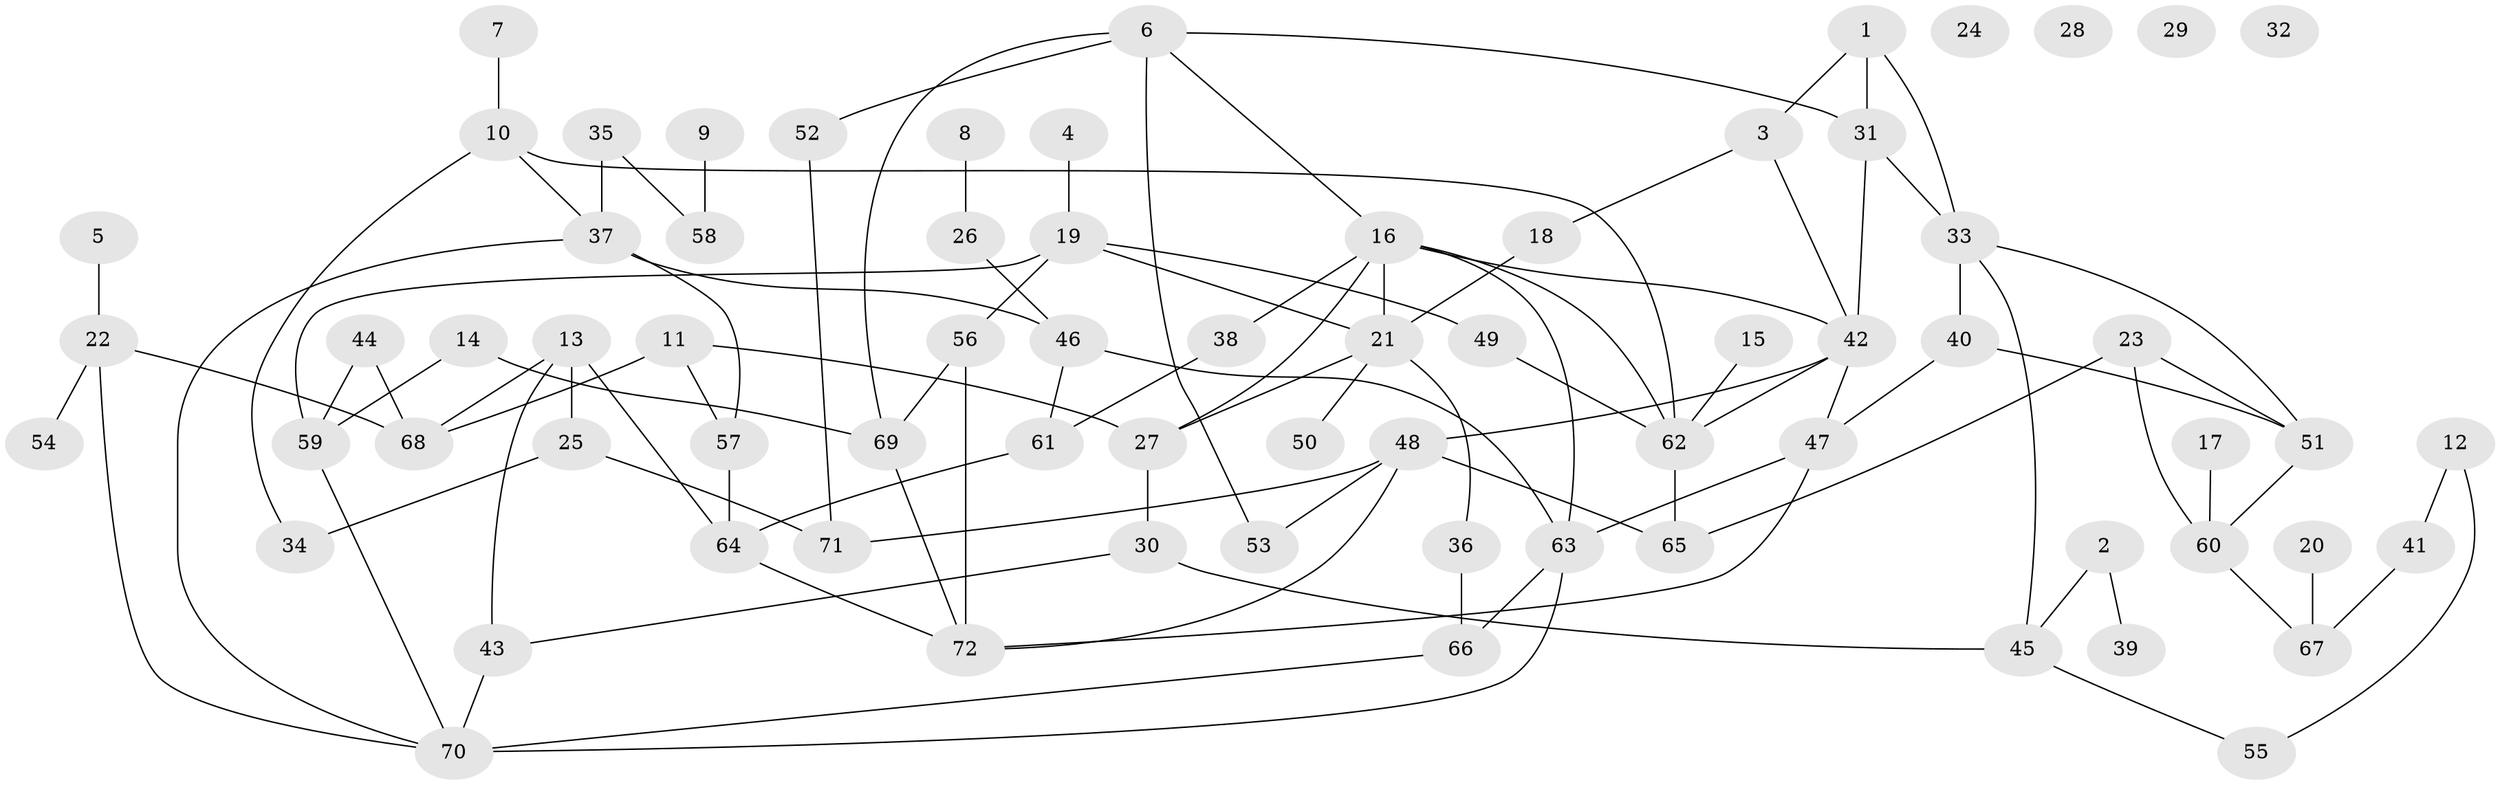 // coarse degree distribution, {4: 0.20833333333333334, 2: 0.16666666666666666, 3: 0.14583333333333334, 1: 0.16666666666666666, 7: 0.0625, 5: 0.125, 9: 0.041666666666666664, 0: 0.08333333333333333}
// Generated by graph-tools (version 1.1) at 2025/23/03/03/25 07:23:27]
// undirected, 72 vertices, 105 edges
graph export_dot {
graph [start="1"]
  node [color=gray90,style=filled];
  1;
  2;
  3;
  4;
  5;
  6;
  7;
  8;
  9;
  10;
  11;
  12;
  13;
  14;
  15;
  16;
  17;
  18;
  19;
  20;
  21;
  22;
  23;
  24;
  25;
  26;
  27;
  28;
  29;
  30;
  31;
  32;
  33;
  34;
  35;
  36;
  37;
  38;
  39;
  40;
  41;
  42;
  43;
  44;
  45;
  46;
  47;
  48;
  49;
  50;
  51;
  52;
  53;
  54;
  55;
  56;
  57;
  58;
  59;
  60;
  61;
  62;
  63;
  64;
  65;
  66;
  67;
  68;
  69;
  70;
  71;
  72;
  1 -- 3;
  1 -- 31;
  1 -- 33;
  2 -- 39;
  2 -- 45;
  3 -- 18;
  3 -- 42;
  4 -- 19;
  5 -- 22;
  6 -- 16;
  6 -- 31;
  6 -- 52;
  6 -- 53;
  6 -- 69;
  7 -- 10;
  8 -- 26;
  9 -- 58;
  10 -- 34;
  10 -- 37;
  10 -- 62;
  11 -- 27;
  11 -- 57;
  11 -- 68;
  12 -- 41;
  12 -- 55;
  13 -- 25;
  13 -- 43;
  13 -- 64;
  13 -- 68;
  14 -- 59;
  14 -- 69;
  15 -- 62;
  16 -- 21;
  16 -- 27;
  16 -- 38;
  16 -- 42;
  16 -- 62;
  16 -- 63;
  17 -- 60;
  18 -- 21;
  19 -- 21;
  19 -- 49;
  19 -- 56;
  19 -- 59;
  20 -- 67;
  21 -- 27;
  21 -- 36;
  21 -- 50;
  22 -- 54;
  22 -- 68;
  22 -- 70;
  23 -- 51;
  23 -- 60;
  23 -- 65;
  25 -- 34;
  25 -- 71;
  26 -- 46;
  27 -- 30;
  30 -- 43;
  30 -- 45;
  31 -- 33;
  31 -- 42;
  33 -- 40;
  33 -- 45;
  33 -- 51;
  35 -- 37;
  35 -- 58;
  36 -- 66;
  37 -- 46;
  37 -- 57;
  37 -- 70;
  38 -- 61;
  40 -- 47;
  40 -- 51;
  41 -- 67;
  42 -- 47;
  42 -- 48;
  42 -- 62;
  43 -- 70;
  44 -- 59;
  44 -- 68;
  45 -- 55;
  46 -- 61;
  46 -- 63;
  47 -- 63;
  47 -- 72;
  48 -- 53;
  48 -- 65;
  48 -- 71;
  48 -- 72;
  49 -- 62;
  51 -- 60;
  52 -- 71;
  56 -- 69;
  56 -- 72;
  57 -- 64;
  59 -- 70;
  60 -- 67;
  61 -- 64;
  62 -- 65;
  63 -- 66;
  63 -- 70;
  64 -- 72;
  66 -- 70;
  69 -- 72;
}

